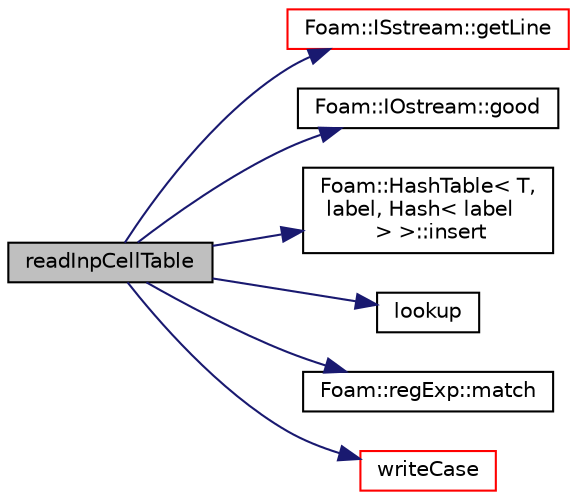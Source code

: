 digraph "readInpCellTable"
{
  bgcolor="transparent";
  edge [fontname="Helvetica",fontsize="10",labelfontname="Helvetica",labelfontsize="10"];
  node [fontname="Helvetica",fontsize="10",shape=record];
  rankdir="LR";
  Node1 [label="readInpCellTable",height=0.2,width=0.4,color="black", fillcolor="grey75", style="filled", fontcolor="black"];
  Node1 -> Node2 [color="midnightblue",fontsize="10",style="solid",fontname="Helvetica"];
  Node2 [label="Foam::ISstream::getLine",height=0.2,width=0.4,color="red",URL="$a01216.html#a94b82bd8f7d8cdaa83c9c70b7c919f78",tooltip="Raw, low-level getline into a string function. "];
  Node1 -> Node3 [color="midnightblue",fontsize="10",style="solid",fontname="Helvetica"];
  Node3 [label="Foam::IOstream::good",height=0.2,width=0.4,color="black",URL="$a01203.html#ad2e41c8280b6cdf93d39e1135d2abdf7",tooltip="Return true if next operation might succeed. "];
  Node1 -> Node4 [color="midnightblue",fontsize="10",style="solid",fontname="Helvetica"];
  Node4 [label="Foam::HashTable\< T,\l label, Hash\< label\l \> \>::insert",height=0.2,width=0.4,color="black",URL="$a00997.html#a5eee1e0e199ad59b9cb3916cd42156e0",tooltip="Insert a new hashedEntry. "];
  Node1 -> Node5 [color="midnightblue",fontsize="10",style="solid",fontname="Helvetica"];
  Node5 [label="lookup",height=0.2,width=0.4,color="black",URL="$a03980.html#aa12e10d2264a98b7f09469676a073768"];
  Node1 -> Node6 [color="midnightblue",fontsize="10",style="solid",fontname="Helvetica"];
  Node6 [label="Foam::regExp::match",height=0.2,width=0.4,color="black",URL="$a02164.html#a31c4cbedd80dab47bab195a55a7eae6f",tooltip="Return true if it matches the entire string. "];
  Node1 -> Node7 [color="midnightblue",fontsize="10",style="solid",fontname="Helvetica"];
  Node7 [label="writeCase",height=0.2,width=0.4,color="red",URL="$a02508.html#ae4272f484f8b27274f4b0dde192e7a82"];
}
